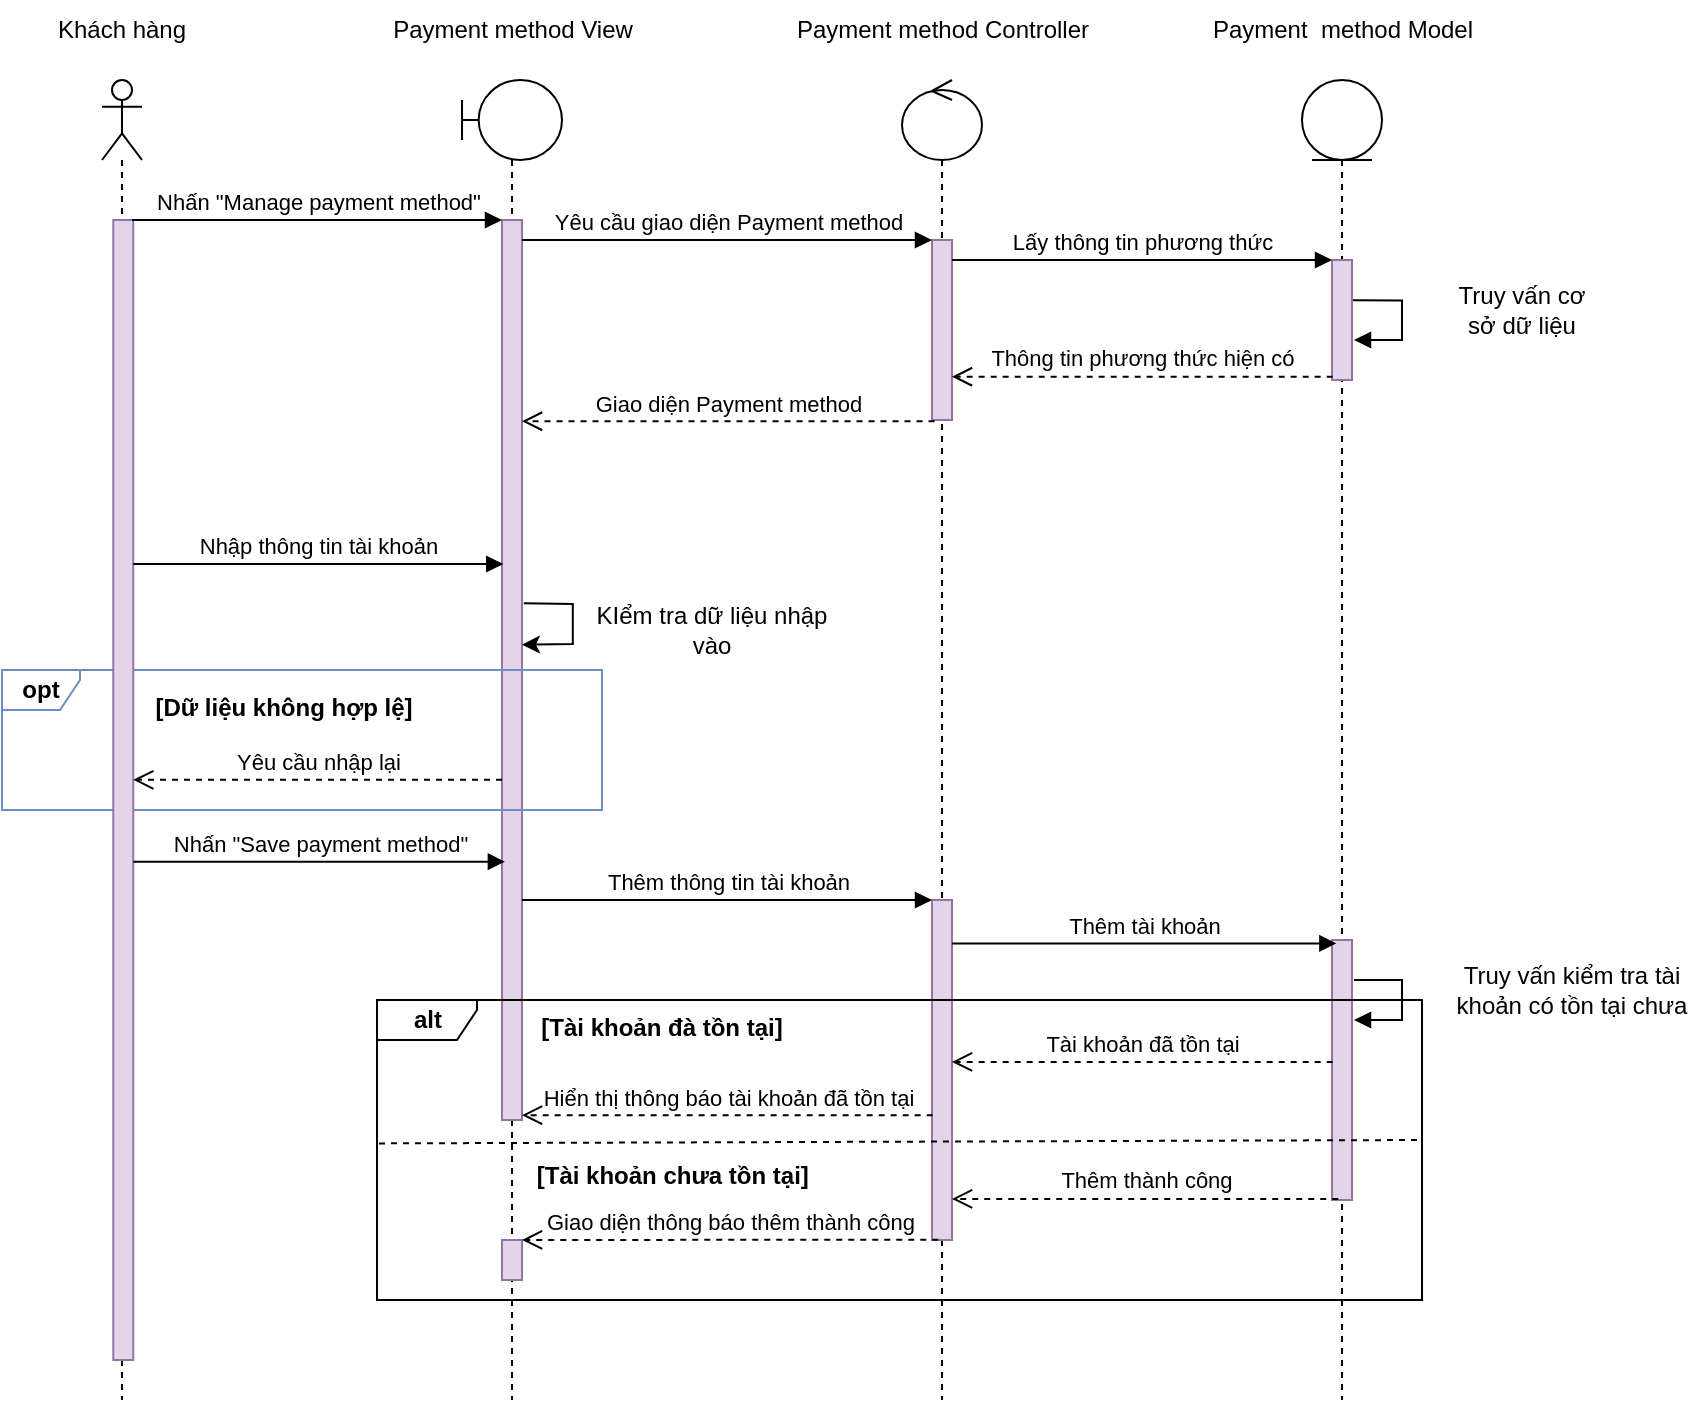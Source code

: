 <mxfile version="20.5.3" type="device"><diagram id="kgpKYQtTHZ0yAKxKKP6v" name="Page-1"><mxGraphModel dx="1363" dy="761" grid="1" gridSize="10" guides="1" tooltips="1" connect="1" arrows="1" fold="1" page="1" pageScale="1" pageWidth="850" pageHeight="1100" math="0" shadow="0"><root><mxCell id="0"/><mxCell id="1" parent="0"/><mxCell id="gHb1lpj_F4JyTAwOaKHb-1" value="" style="shape=umlLifeline;participant=umlBoundary;perimeter=lifelinePerimeter;whiteSpace=wrap;html=1;container=1;collapsible=0;recursiveResize=0;verticalAlign=top;spacingTop=36;outlineConnect=0;" parent="1" vertex="1"><mxGeometry x="290" y="40" width="50" height="660" as="geometry"/></mxCell><mxCell id="gHb1lpj_F4JyTAwOaKHb-17" value="" style="html=1;points=[];perimeter=orthogonalPerimeter;fillColor=#e1d5e7;strokeColor=#9673a6;" parent="gHb1lpj_F4JyTAwOaKHb-1" vertex="1"><mxGeometry x="20" y="70" width="10" height="450" as="geometry"/></mxCell><mxCell id="gHb1lpj_F4JyTAwOaKHb-84" value="&lt;b&gt;opt&lt;/b&gt;" style="shape=umlFrame;whiteSpace=wrap;html=1;strokeColor=#6C8EBF;width=39;height=20;" parent="gHb1lpj_F4JyTAwOaKHb-1" vertex="1"><mxGeometry x="-230" y="295" width="300" height="70" as="geometry"/></mxCell><mxCell id="t_v2Gy8XpHsP7pJ7Ov8y-10" value="" style="html=1;points=[];perimeter=orthogonalPerimeter;fillColor=#e1d5e7;strokeColor=#9673a6;" vertex="1" parent="gHb1lpj_F4JyTAwOaKHb-1"><mxGeometry x="20" y="580" width="10" height="20" as="geometry"/></mxCell><mxCell id="gHb1lpj_F4JyTAwOaKHb-2" value="" style="shape=umlLifeline;participant=umlEntity;perimeter=lifelinePerimeter;whiteSpace=wrap;html=1;container=1;collapsible=0;recursiveResize=0;verticalAlign=top;spacingTop=36;outlineConnect=0;" parent="1" vertex="1"><mxGeometry x="710" y="40" width="40" height="660" as="geometry"/></mxCell><mxCell id="gHb1lpj_F4JyTAwOaKHb-23" value="" style="html=1;points=[];perimeter=orthogonalPerimeter;fillColor=#e1d5e7;strokeColor=#9673a6;" parent="gHb1lpj_F4JyTAwOaKHb-2" vertex="1"><mxGeometry x="15" y="90" width="10" height="60" as="geometry"/></mxCell><mxCell id="gHb1lpj_F4JyTAwOaKHb-27" value="" style="edgeStyle=orthogonalEdgeStyle;html=1;align=left;spacingLeft=2;endArrow=block;rounded=0;exitX=1.052;exitY=0.336;exitDx=0;exitDy=0;exitPerimeter=0;" parent="gHb1lpj_F4JyTAwOaKHb-2" source="gHb1lpj_F4JyTAwOaKHb-23" edge="1"><mxGeometry x="-0.022" y="10" relative="1" as="geometry"><mxPoint x="100" y="90" as="sourcePoint"/><Array as="points"><mxPoint x="50" y="110"/><mxPoint x="50" y="130"/></Array><mxPoint x="26" y="130" as="targetPoint"/><mxPoint as="offset"/></mxGeometry></mxCell><mxCell id="gHb1lpj_F4JyTAwOaKHb-3" value="" style="shape=umlLifeline;participant=umlControl;perimeter=lifelinePerimeter;whiteSpace=wrap;html=1;container=1;collapsible=0;recursiveResize=0;verticalAlign=top;spacingTop=36;outlineConnect=0;" parent="1" vertex="1"><mxGeometry x="510" y="40" width="40" height="660" as="geometry"/></mxCell><mxCell id="gHb1lpj_F4JyTAwOaKHb-20" value="" style="html=1;points=[];perimeter=orthogonalPerimeter;fillColor=#e1d5e7;strokeColor=#9673a6;" parent="gHb1lpj_F4JyTAwOaKHb-3" vertex="1"><mxGeometry x="15" y="80" width="10" height="90" as="geometry"/></mxCell><mxCell id="gHb1lpj_F4JyTAwOaKHb-74" value="" style="html=1;points=[];perimeter=orthogonalPerimeter;strokeColor=#9673a6;fillColor=#e1d5e7;" parent="gHb1lpj_F4JyTAwOaKHb-3" vertex="1"><mxGeometry x="15" y="410" width="10" height="170" as="geometry"/></mxCell><mxCell id="gHb1lpj_F4JyTAwOaKHb-4" value="" style="shape=umlLifeline;participant=umlActor;perimeter=lifelinePerimeter;whiteSpace=wrap;html=1;container=1;collapsible=0;recursiveResize=0;verticalAlign=top;spacingTop=36;outlineConnect=0;strokeColor=default;" parent="1" vertex="1"><mxGeometry x="110" y="40" width="20" height="660" as="geometry"/></mxCell><mxCell id="gHb1lpj_F4JyTAwOaKHb-33" value="" style="html=1;points=[];perimeter=orthogonalPerimeter;strokeColor=#9673a6;fillColor=#e1d5e7;" parent="gHb1lpj_F4JyTAwOaKHb-4" vertex="1"><mxGeometry x="5.64" y="70" width="10" height="570" as="geometry"/></mxCell><mxCell id="gHb1lpj_F4JyTAwOaKHb-5" value="Khách hàng" style="text;html=1;strokeColor=none;fillColor=none;align=center;verticalAlign=middle;whiteSpace=wrap;rounded=0;" parent="1" vertex="1"><mxGeometry x="65" width="110" height="30" as="geometry"/></mxCell><mxCell id="gHb1lpj_F4JyTAwOaKHb-7" value="Payment&amp;nbsp; method Model" style="text;html=1;strokeColor=none;fillColor=none;align=center;verticalAlign=middle;whiteSpace=wrap;rounded=0;" parent="1" vertex="1"><mxGeometry x="662.5" width="135" height="30" as="geometry"/></mxCell><mxCell id="gHb1lpj_F4JyTAwOaKHb-8" value="Payment method Controller" style="text;html=1;strokeColor=none;fillColor=none;align=center;verticalAlign=middle;whiteSpace=wrap;rounded=0;" parent="1" vertex="1"><mxGeometry x="452.5" width="155" height="30" as="geometry"/></mxCell><mxCell id="gHb1lpj_F4JyTAwOaKHb-9" value="Payment method View" style="text;html=1;strokeColor=none;fillColor=none;align=center;verticalAlign=middle;whiteSpace=wrap;rounded=0;" parent="1" vertex="1"><mxGeometry x="247.5" width="135" height="30" as="geometry"/></mxCell><mxCell id="gHb1lpj_F4JyTAwOaKHb-18" value="Nhấn &quot;Manage payment method&quot;" style="html=1;verticalAlign=bottom;endArrow=block;entryX=0;entryY=0;rounded=0;" parent="1" target="gHb1lpj_F4JyTAwOaKHb-17" edge="1"><mxGeometry relative="1" as="geometry"><mxPoint x="125" y="110.0" as="sourcePoint"/></mxGeometry></mxCell><mxCell id="gHb1lpj_F4JyTAwOaKHb-21" value="Yêu cầu giao diện Payment method" style="html=1;verticalAlign=bottom;endArrow=block;entryX=0;entryY=0;rounded=0;" parent="1" target="gHb1lpj_F4JyTAwOaKHb-20" edge="1"><mxGeometry relative="1" as="geometry"><mxPoint x="320" y="120" as="sourcePoint"/></mxGeometry></mxCell><mxCell id="gHb1lpj_F4JyTAwOaKHb-24" value="Lấy thông tin phương thức" style="html=1;verticalAlign=bottom;endArrow=block;entryX=0;entryY=0;rounded=0;" parent="1" source="gHb1lpj_F4JyTAwOaKHb-20" target="gHb1lpj_F4JyTAwOaKHb-23" edge="1"><mxGeometry relative="1" as="geometry"><mxPoint x="655" y="130" as="sourcePoint"/></mxGeometry></mxCell><mxCell id="gHb1lpj_F4JyTAwOaKHb-25" value="Thông tin phương thức hiện có" style="html=1;verticalAlign=bottom;endArrow=open;dashed=1;endSize=8;exitX=0.034;exitY=0.973;rounded=0;exitDx=0;exitDy=0;exitPerimeter=0;" parent="1" source="gHb1lpj_F4JyTAwOaKHb-23" target="gHb1lpj_F4JyTAwOaKHb-20" edge="1"><mxGeometry relative="1" as="geometry"><mxPoint x="655" y="206" as="targetPoint"/></mxGeometry></mxCell><mxCell id="gHb1lpj_F4JyTAwOaKHb-28" value="Truy vấn cơ sở dữ liệu" style="text;html=1;strokeColor=none;fillColor=none;align=center;verticalAlign=middle;whiteSpace=wrap;rounded=0;" parent="1" vertex="1"><mxGeometry x="780" y="140" width="80" height="30" as="geometry"/></mxCell><mxCell id="gHb1lpj_F4JyTAwOaKHb-29" value="Giao diện Payment method" style="html=1;verticalAlign=bottom;endArrow=open;dashed=1;endSize=8;rounded=0;exitX=0.127;exitY=1.007;exitDx=0;exitDy=0;exitPerimeter=0;" parent="1" source="gHb1lpj_F4JyTAwOaKHb-20" target="gHb1lpj_F4JyTAwOaKHb-17" edge="1"><mxGeometry relative="1" as="geometry"><mxPoint x="545" y="197.0" as="targetPoint"/><mxPoint x="520" y="210" as="sourcePoint"/></mxGeometry></mxCell><mxCell id="gHb1lpj_F4JyTAwOaKHb-30" value="Nhập thông tin tài khoản" style="html=1;verticalAlign=bottom;endArrow=block;rounded=0;" parent="1" source="gHb1lpj_F4JyTAwOaKHb-33" edge="1"><mxGeometry width="80" relative="1" as="geometry"><mxPoint x="120.64" y="282" as="sourcePoint"/><mxPoint x="310.64" y="282" as="targetPoint"/></mxGeometry></mxCell><mxCell id="gHb1lpj_F4JyTAwOaKHb-34" value="Nhấn &quot;Save payment method&quot;" style="html=1;verticalAlign=bottom;endArrow=block;rounded=0;entryX=0.145;entryY=0.713;entryDx=0;entryDy=0;entryPerimeter=0;" parent="1" source="gHb1lpj_F4JyTAwOaKHb-33" target="gHb1lpj_F4JyTAwOaKHb-17" edge="1"><mxGeometry width="80" relative="1" as="geometry"><mxPoint x="126.0" y="487.0" as="sourcePoint"/><mxPoint x="307.82" y="487.0" as="targetPoint"/></mxGeometry></mxCell><mxCell id="gHb1lpj_F4JyTAwOaKHb-77" value="" style="endArrow=classic;html=1;rounded=0;exitX=1.052;exitY=0.12;exitDx=0;exitDy=0;exitPerimeter=0;entryX=0.96;entryY=0.28;entryDx=0;entryDy=0;entryPerimeter=0;" parent="1" edge="1"><mxGeometry width="50" height="50" relative="1" as="geometry"><mxPoint x="320.92" y="301.6" as="sourcePoint"/><mxPoint x="320.0" y="322.4" as="targetPoint"/><Array as="points"><mxPoint x="345.4" y="302"/><mxPoint x="345.4" y="322"/></Array></mxGeometry></mxCell><mxCell id="gHb1lpj_F4JyTAwOaKHb-78" value="KIểm tra dữ liệu nhập vào" style="text;html=1;strokeColor=none;fillColor=none;align=center;verticalAlign=middle;whiteSpace=wrap;rounded=0;" parent="1" vertex="1"><mxGeometry x="355.4" y="300" width="120" height="30" as="geometry"/></mxCell><mxCell id="gHb1lpj_F4JyTAwOaKHb-79" value="Yêu cầu nhập lại" style="html=1;verticalAlign=bottom;endArrow=open;dashed=1;endSize=8;rounded=0;exitX=0;exitY=0.622;exitDx=0;exitDy=0;exitPerimeter=0;" parent="1" source="gHb1lpj_F4JyTAwOaKHb-17" target="gHb1lpj_F4JyTAwOaKHb-33" edge="1"><mxGeometry relative="1" as="geometry"><mxPoint x="270" y="370" as="sourcePoint"/><mxPoint x="190" y="370" as="targetPoint"/></mxGeometry></mxCell><mxCell id="gHb1lpj_F4JyTAwOaKHb-82" value="[Dữ liệu không hợp lệ]" style="text;align=center;fontStyle=1;verticalAlign=middle;spacingLeft=3;spacingRight=3;strokeColor=none;rotatable=0;points=[[0,0.5],[1,0.5]];portConstraint=eastwest;" parent="1" vertex="1"><mxGeometry x="161" y="340" width="80" height="26" as="geometry"/></mxCell><mxCell id="gHb1lpj_F4JyTAwOaKHb-85" value="Thêm thông tin tài khoản" style="html=1;verticalAlign=bottom;endArrow=block;rounded=0;" parent="1" source="gHb1lpj_F4JyTAwOaKHb-17" target="gHb1lpj_F4JyTAwOaKHb-74" edge="1"><mxGeometry width="80" relative="1" as="geometry"><mxPoint x="350" y="450" as="sourcePoint"/><mxPoint x="430" y="450" as="targetPoint"/></mxGeometry></mxCell><mxCell id="t_v2Gy8XpHsP7pJ7Ov8y-2" value="" style="html=1;points=[];perimeter=orthogonalPerimeter;fillColor=#e1d5e7;strokeColor=#9673a6;" vertex="1" parent="1"><mxGeometry x="725" y="470" width="10" height="130" as="geometry"/></mxCell><mxCell id="t_v2Gy8XpHsP7pJ7Ov8y-3" value="" style="edgeStyle=orthogonalEdgeStyle;html=1;align=left;spacingLeft=2;endArrow=block;rounded=0;" edge="1" parent="1"><mxGeometry x="-0.022" y="10" relative="1" as="geometry"><mxPoint x="736" y="490" as="sourcePoint"/><Array as="points"><mxPoint x="760" y="490"/><mxPoint x="760" y="510"/></Array><mxPoint x="736" y="510.0" as="targetPoint"/><mxPoint as="offset"/></mxGeometry></mxCell><mxCell id="t_v2Gy8XpHsP7pJ7Ov8y-4" value="Truy vấn kiểm tra tài khoản có tồn tại chưa" style="text;html=1;strokeColor=none;fillColor=none;align=center;verticalAlign=middle;whiteSpace=wrap;rounded=0;" vertex="1" parent="1"><mxGeometry x="780" y="480" width="130" height="30" as="geometry"/></mxCell><mxCell id="t_v2Gy8XpHsP7pJ7Ov8y-5" value="Thêm tài khoản" style="html=1;verticalAlign=bottom;endArrow=block;rounded=0;entryX=0.219;entryY=0.013;entryDx=0;entryDy=0;entryPerimeter=0;" edge="1" parent="1" source="gHb1lpj_F4JyTAwOaKHb-74" target="t_v2Gy8XpHsP7pJ7Ov8y-2"><mxGeometry width="80" relative="1" as="geometry"><mxPoint x="580" y="470" as="sourcePoint"/><mxPoint x="720" y="470" as="targetPoint"/></mxGeometry></mxCell><mxCell id="t_v2Gy8XpHsP7pJ7Ov8y-6" value="Tài khoản đã tồn tại" style="html=1;verticalAlign=bottom;endArrow=open;dashed=1;endSize=8;rounded=0;exitX=0.034;exitY=0.469;exitDx=0;exitDy=0;exitPerimeter=0;" edge="1" parent="1" source="t_v2Gy8XpHsP7pJ7Ov8y-2" target="gHb1lpj_F4JyTAwOaKHb-74"><mxGeometry relative="1" as="geometry"><mxPoint x="700" y="530" as="sourcePoint"/><mxPoint x="620" y="530" as="targetPoint"/></mxGeometry></mxCell><mxCell id="t_v2Gy8XpHsP7pJ7Ov8y-7" value="Thêm thành công" style="html=1;verticalAlign=bottom;endArrow=open;dashed=1;endSize=8;rounded=0;exitX=0.312;exitY=0.996;exitDx=0;exitDy=0;exitPerimeter=0;" edge="1" parent="1" source="t_v2Gy8XpHsP7pJ7Ov8y-2" target="gHb1lpj_F4JyTAwOaKHb-74"><mxGeometry relative="1" as="geometry"><mxPoint x="670" y="560" as="sourcePoint"/><mxPoint x="590" y="560" as="targetPoint"/></mxGeometry></mxCell><mxCell id="t_v2Gy8XpHsP7pJ7Ov8y-8" value="Hiển thị thông báo tài khoản đã tồn tại" style="html=1;verticalAlign=bottom;endArrow=open;dashed=1;endSize=8;rounded=0;exitX=0.034;exitY=0.633;exitDx=0;exitDy=0;exitPerimeter=0;" edge="1" parent="1" source="gHb1lpj_F4JyTAwOaKHb-74" target="gHb1lpj_F4JyTAwOaKHb-17"><mxGeometry relative="1" as="geometry"><mxPoint x="510" y="540" as="sourcePoint"/><mxPoint x="430" y="540" as="targetPoint"/></mxGeometry></mxCell><mxCell id="t_v2Gy8XpHsP7pJ7Ov8y-11" value="Giao diện thông báo thêm thành công" style="html=1;verticalAlign=bottom;endArrow=open;dashed=1;endSize=8;rounded=0;exitX=0.312;exitY=0.999;exitDx=0;exitDy=0;exitPerimeter=0;" edge="1" parent="1" source="gHb1lpj_F4JyTAwOaKHb-74" target="t_v2Gy8XpHsP7pJ7Ov8y-10"><mxGeometry relative="1" as="geometry"><mxPoint x="480" y="620" as="sourcePoint"/><mxPoint x="400" y="620" as="targetPoint"/></mxGeometry></mxCell><mxCell id="t_v2Gy8XpHsP7pJ7Ov8y-13" value="" style="endArrow=none;dashed=1;html=1;rounded=0;exitX=0.002;exitY=0.478;exitDx=0;exitDy=0;exitPerimeter=0;" edge="1" parent="1"><mxGeometry width="50" height="50" relative="1" as="geometry"><mxPoint x="248.485" y="571.7" as="sourcePoint"/><mxPoint x="770" y="570" as="targetPoint"/></mxGeometry></mxCell><mxCell id="t_v2Gy8XpHsP7pJ7Ov8y-14" value="[Tài khoản đà tồn tại]" style="text;align=center;fontStyle=1;verticalAlign=middle;spacingLeft=3;spacingRight=3;strokeColor=none;rotatable=0;points=[[0,0.5],[1,0.5]];portConstraint=eastwest;" vertex="1" parent="1"><mxGeometry x="350" y="500" width="80" height="26" as="geometry"/></mxCell><mxCell id="t_v2Gy8XpHsP7pJ7Ov8y-15" value="[Tài khoản chưa tồn tại]" style="text;align=center;fontStyle=1;verticalAlign=middle;spacingLeft=3;spacingRight=3;strokeColor=none;rotatable=0;points=[[0,0.5],[1,0.5]];portConstraint=eastwest;" vertex="1" parent="1"><mxGeometry x="355.4" y="574" width="80" height="26" as="geometry"/></mxCell><mxCell id="t_v2Gy8XpHsP7pJ7Ov8y-18" value="&lt;b&gt;alt&lt;/b&gt;" style="shape=umlFrame;whiteSpace=wrap;html=1;width=50;height=20;" vertex="1" parent="1"><mxGeometry x="247.5" y="500" width="522.5" height="150" as="geometry"/></mxCell></root></mxGraphModel></diagram></mxfile>